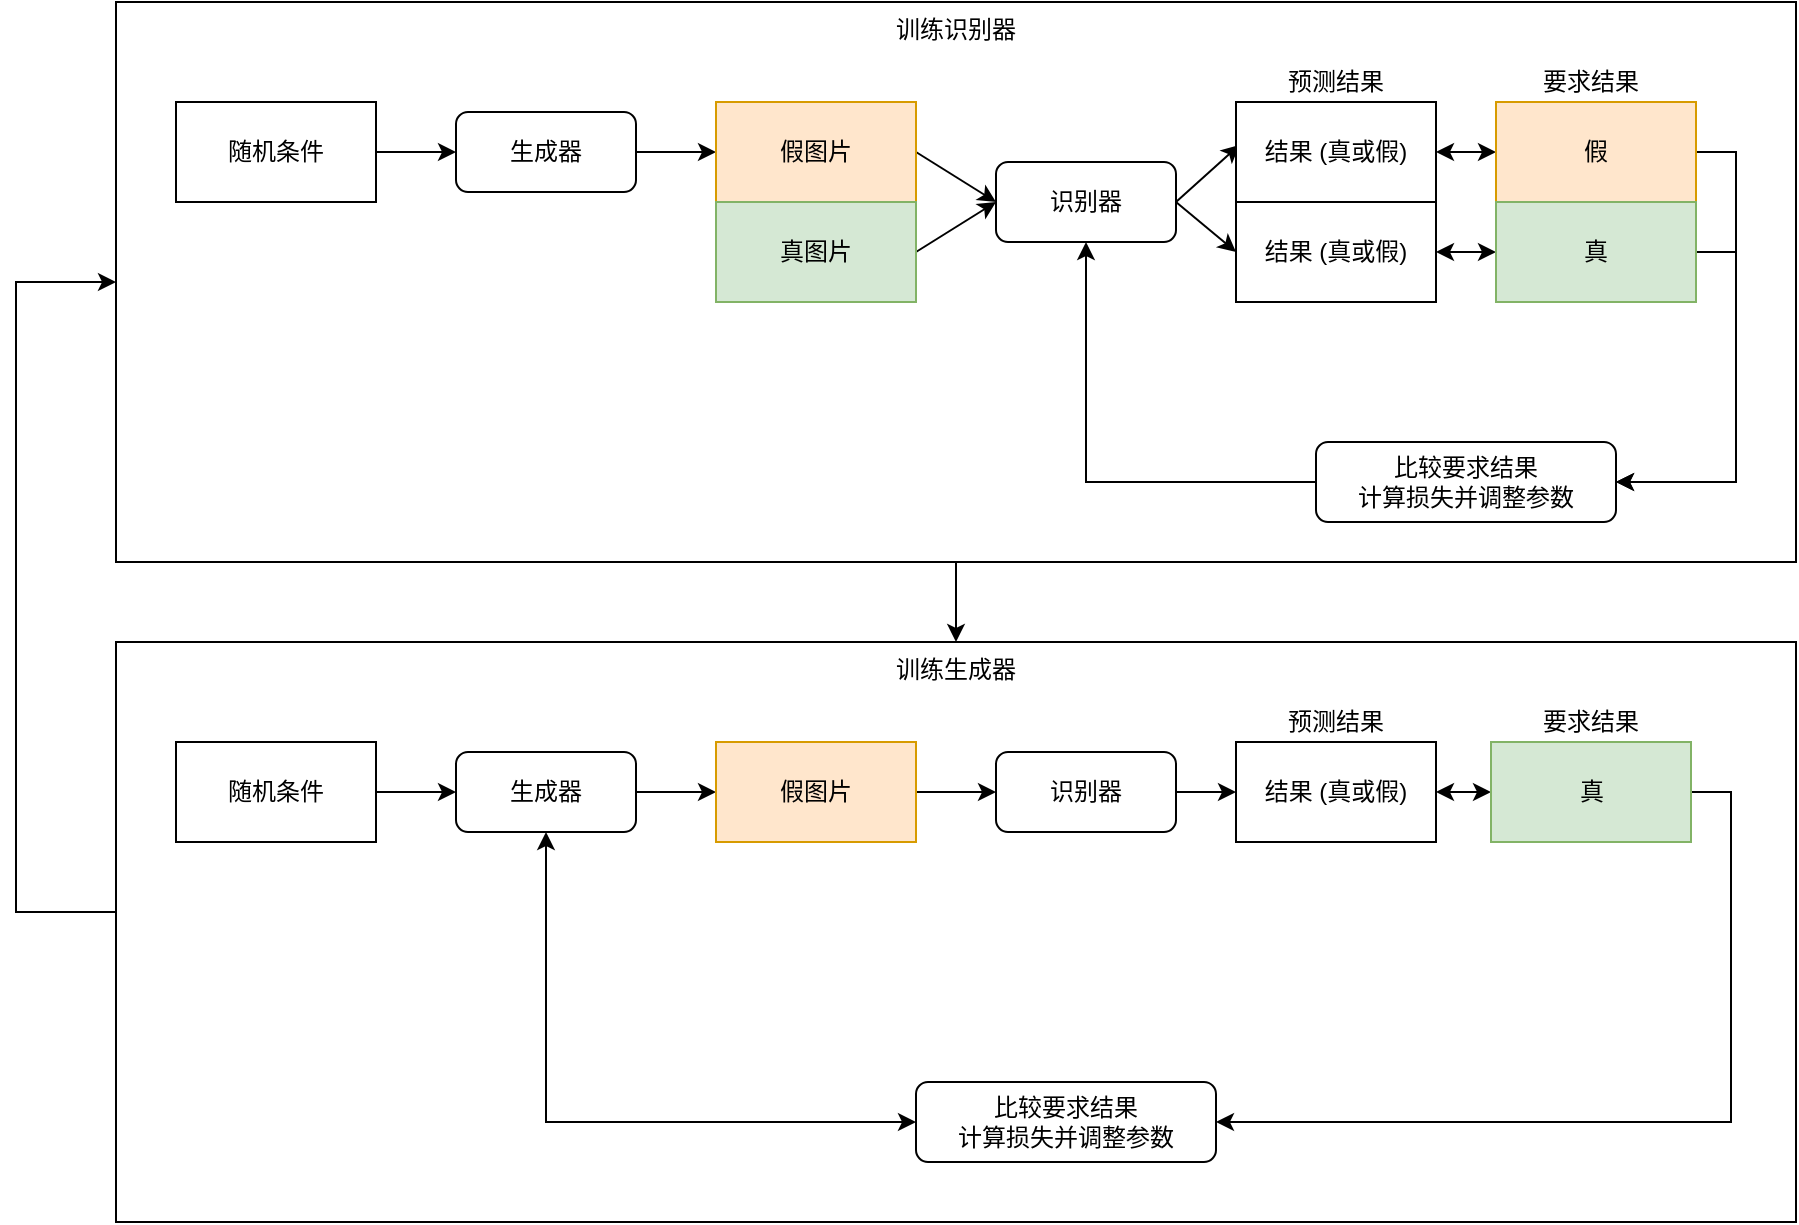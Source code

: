 <mxfile version="13.6.2" type="device"><diagram id="2Nmvi0vkkg4DJ-PwJxX-" name="Page-1"><mxGraphModel dx="1296" dy="921" grid="1" gridSize="10" guides="1" tooltips="1" connect="1" arrows="1" fold="1" page="1" pageScale="1" pageWidth="827" pageHeight="1169" math="0" shadow="0"><root><mxCell id="0"/><mxCell id="1" parent="0"/><mxCell id="dA-wKrvj0Y21Us1vJHtw-66" style="edgeStyle=orthogonalEdgeStyle;rounded=0;orthogonalLoop=1;jettySize=auto;html=1;exitX=0.5;exitY=1;exitDx=0;exitDy=0;entryX=0.5;entryY=0;entryDx=0;entryDy=0;startArrow=none;startFill=0;" edge="1" parent="1" source="dA-wKrvj0Y21Us1vJHtw-19" target="dA-wKrvj0Y21Us1vJHtw-45"><mxGeometry relative="1" as="geometry"/></mxCell><mxCell id="dA-wKrvj0Y21Us1vJHtw-19" value="训练识别器" style="rounded=0;whiteSpace=wrap;html=1;verticalAlign=top;" vertex="1" parent="1"><mxGeometry x="70" y="350" width="840" height="280" as="geometry"/></mxCell><mxCell id="dA-wKrvj0Y21Us1vJHtw-38" style="edgeStyle=none;rounded=0;orthogonalLoop=1;jettySize=auto;html=1;exitX=1;exitY=0.5;exitDx=0;exitDy=0;startArrow=classic;startFill=1;" edge="1" parent="1" target="dA-wKrvj0Y21Us1vJHtw-35"><mxGeometry relative="1" as="geometry"><mxPoint x="730" y="425" as="sourcePoint"/></mxGeometry></mxCell><mxCell id="dA-wKrvj0Y21Us1vJHtw-39" style="edgeStyle=none;rounded=0;orthogonalLoop=1;jettySize=auto;html=1;exitX=1;exitY=0.5;exitDx=0;exitDy=0;entryX=0;entryY=0.5;entryDx=0;entryDy=0;startArrow=classic;startFill=1;" edge="1" parent="1" source="dA-wKrvj0Y21Us1vJHtw-95" target="dA-wKrvj0Y21Us1vJHtw-36"><mxGeometry relative="1" as="geometry"><mxPoint x="730" y="495" as="sourcePoint"/></mxGeometry></mxCell><mxCell id="dA-wKrvj0Y21Us1vJHtw-33" style="rounded=0;orthogonalLoop=1;jettySize=auto;html=1;exitX=0;exitY=0.5;exitDx=0;exitDy=0;entryX=0.5;entryY=1;entryDx=0;entryDy=0;" edge="1" parent="1" source="dA-wKrvj0Y21Us1vJHtw-29" target="dA-wKrvj0Y21Us1vJHtw-89"><mxGeometry relative="1" as="geometry"><mxPoint x="480" y="480" as="targetPoint"/><Array as="points"><mxPoint x="555" y="590"/></Array></mxGeometry></mxCell><mxCell id="dA-wKrvj0Y21Us1vJHtw-29" value="比较要求结果&lt;br&gt;计算损失并调整参数" style="rounded=1;whiteSpace=wrap;html=1;" vertex="1" parent="1"><mxGeometry x="670" y="570" width="150" height="40" as="geometry"/></mxCell><mxCell id="dA-wKrvj0Y21Us1vJHtw-34" value="预测结果" style="text;html=1;strokeColor=none;fillColor=none;align=center;verticalAlign=middle;whiteSpace=wrap;rounded=0;" vertex="1" parent="1"><mxGeometry x="655" y="380" width="50" height="20" as="geometry"/></mxCell><mxCell id="dA-wKrvj0Y21Us1vJHtw-43" style="rounded=0;orthogonalLoop=1;jettySize=auto;html=1;exitX=1;exitY=0.5;exitDx=0;exitDy=0;entryX=1;entryY=0.5;entryDx=0;entryDy=0;startArrow=none;startFill=0;edgeStyle=orthogonalEdgeStyle;" edge="1" parent="1" source="dA-wKrvj0Y21Us1vJHtw-35" target="dA-wKrvj0Y21Us1vJHtw-29"><mxGeometry relative="1" as="geometry"/></mxCell><mxCell id="dA-wKrvj0Y21Us1vJHtw-35" value="假" style="rounded=0;whiteSpace=wrap;html=1;fillColor=#ffe6cc;strokeColor=#d79b00;" vertex="1" parent="1"><mxGeometry x="760" y="400" width="100" height="50" as="geometry"/></mxCell><mxCell id="dA-wKrvj0Y21Us1vJHtw-44" style="edgeStyle=orthogonalEdgeStyle;rounded=0;orthogonalLoop=1;jettySize=auto;html=1;exitX=1;exitY=0.5;exitDx=0;exitDy=0;entryX=1;entryY=0.5;entryDx=0;entryDy=0;startArrow=none;startFill=0;" edge="1" parent="1" source="dA-wKrvj0Y21Us1vJHtw-36" target="dA-wKrvj0Y21Us1vJHtw-29"><mxGeometry relative="1" as="geometry"/></mxCell><mxCell id="dA-wKrvj0Y21Us1vJHtw-36" value="真" style="rounded=0;whiteSpace=wrap;html=1;fillColor=#d5e8d4;strokeColor=#82b366;" vertex="1" parent="1"><mxGeometry x="760" y="450" width="100" height="50" as="geometry"/></mxCell><mxCell id="dA-wKrvj0Y21Us1vJHtw-37" value="要求结果" style="text;html=1;strokeColor=none;fillColor=none;align=center;verticalAlign=middle;whiteSpace=wrap;rounded=0;" vertex="1" parent="1"><mxGeometry x="780" y="380" width="55" height="20" as="geometry"/></mxCell><mxCell id="dA-wKrvj0Y21Us1vJHtw-104" style="edgeStyle=orthogonalEdgeStyle;rounded=0;orthogonalLoop=1;jettySize=auto;html=1;exitX=0;exitY=0.5;exitDx=0;exitDy=0;entryX=0;entryY=0.5;entryDx=0;entryDy=0;startArrow=none;startFill=0;" edge="1" parent="1" source="dA-wKrvj0Y21Us1vJHtw-45" target="dA-wKrvj0Y21Us1vJHtw-19"><mxGeometry relative="1" as="geometry"><Array as="points"><mxPoint x="20" y="805"/><mxPoint x="20" y="490"/></Array></mxGeometry></mxCell><mxCell id="dA-wKrvj0Y21Us1vJHtw-45" value="训练生成器" style="rounded=0;whiteSpace=wrap;html=1;verticalAlign=top;" vertex="1" parent="1"><mxGeometry x="70" y="670" width="840" height="290" as="geometry"/></mxCell><mxCell id="dA-wKrvj0Y21Us1vJHtw-68" style="edgeStyle=orthogonalEdgeStyle;rounded=0;orthogonalLoop=1;jettySize=auto;html=1;exitX=1;exitY=0.5;exitDx=0;exitDy=0;entryX=0;entryY=0.5;entryDx=0;entryDy=0;" edge="1" parent="1" source="dA-wKrvj0Y21Us1vJHtw-69" target="dA-wKrvj0Y21Us1vJHtw-72"><mxGeometry relative="1" as="geometry"/></mxCell><mxCell id="dA-wKrvj0Y21Us1vJHtw-69" value="生成器" style="rounded=1;whiteSpace=wrap;html=1;" vertex="1" parent="1"><mxGeometry x="240" y="725" width="90" height="40" as="geometry"/></mxCell><mxCell id="dA-wKrvj0Y21Us1vJHtw-70" style="edgeStyle=orthogonalEdgeStyle;rounded=0;orthogonalLoop=1;jettySize=auto;html=1;exitX=1;exitY=0.5;exitDx=0;exitDy=0;entryX=0;entryY=0.5;entryDx=0;entryDy=0;" edge="1" parent="1" source="dA-wKrvj0Y21Us1vJHtw-71" target="dA-wKrvj0Y21Us1vJHtw-69"><mxGeometry relative="1" as="geometry"/></mxCell><mxCell id="dA-wKrvj0Y21Us1vJHtw-71" value="随机条件" style="rounded=0;whiteSpace=wrap;html=1;" vertex="1" parent="1"><mxGeometry x="100" y="720" width="100" height="50" as="geometry"/></mxCell><mxCell id="dA-wKrvj0Y21Us1vJHtw-74" style="edgeStyle=orthogonalEdgeStyle;rounded=0;orthogonalLoop=1;jettySize=auto;html=1;exitX=1;exitY=0.5;exitDx=0;exitDy=0;entryX=0;entryY=0.5;entryDx=0;entryDy=0;startArrow=none;startFill=0;" edge="1" parent="1" source="dA-wKrvj0Y21Us1vJHtw-72" target="dA-wKrvj0Y21Us1vJHtw-73"><mxGeometry relative="1" as="geometry"/></mxCell><mxCell id="dA-wKrvj0Y21Us1vJHtw-72" value="假图片" style="rounded=0;whiteSpace=wrap;html=1;fillColor=#ffe6cc;strokeColor=#d79b00;" vertex="1" parent="1"><mxGeometry x="370" y="720" width="100" height="50" as="geometry"/></mxCell><mxCell id="dA-wKrvj0Y21Us1vJHtw-101" style="edgeStyle=none;rounded=0;orthogonalLoop=1;jettySize=auto;html=1;exitX=1;exitY=0.5;exitDx=0;exitDy=0;entryX=0;entryY=0.5;entryDx=0;entryDy=0;startArrow=none;startFill=0;" edge="1" parent="1" source="dA-wKrvj0Y21Us1vJHtw-73" target="dA-wKrvj0Y21Us1vJHtw-75"><mxGeometry relative="1" as="geometry"/></mxCell><mxCell id="dA-wKrvj0Y21Us1vJHtw-73" value="识别器" style="rounded=1;whiteSpace=wrap;html=1;" vertex="1" parent="1"><mxGeometry x="510" y="725" width="90" height="40" as="geometry"/></mxCell><mxCell id="dA-wKrvj0Y21Us1vJHtw-79" style="edgeStyle=orthogonalEdgeStyle;rounded=0;orthogonalLoop=1;jettySize=auto;html=1;exitX=1;exitY=0.5;exitDx=0;exitDy=0;startArrow=classic;startFill=1;" edge="1" parent="1" source="dA-wKrvj0Y21Us1vJHtw-75" target="dA-wKrvj0Y21Us1vJHtw-77"><mxGeometry relative="1" as="geometry"/></mxCell><mxCell id="dA-wKrvj0Y21Us1vJHtw-75" value="结果 (真或假)" style="rounded=0;whiteSpace=wrap;html=1;" vertex="1" parent="1"><mxGeometry x="630" y="720" width="100" height="50" as="geometry"/></mxCell><mxCell id="dA-wKrvj0Y21Us1vJHtw-82" style="edgeStyle=orthogonalEdgeStyle;rounded=0;orthogonalLoop=1;jettySize=auto;html=1;exitX=1;exitY=0.5;exitDx=0;exitDy=0;entryX=1;entryY=0.5;entryDx=0;entryDy=0;startArrow=none;startFill=0;" edge="1" parent="1" source="dA-wKrvj0Y21Us1vJHtw-77" target="dA-wKrvj0Y21Us1vJHtw-80"><mxGeometry relative="1" as="geometry"/></mxCell><mxCell id="dA-wKrvj0Y21Us1vJHtw-77" value="真" style="rounded=0;whiteSpace=wrap;html=1;fillColor=#d5e8d4;strokeColor=#82b366;" vertex="1" parent="1"><mxGeometry x="757.5" y="720" width="100" height="50" as="geometry"/></mxCell><mxCell id="dA-wKrvj0Y21Us1vJHtw-81" style="edgeStyle=orthogonalEdgeStyle;rounded=0;orthogonalLoop=1;jettySize=auto;html=1;exitX=0;exitY=0.5;exitDx=0;exitDy=0;entryX=0.5;entryY=1;entryDx=0;entryDy=0;startArrow=classic;startFill=1;" edge="1" parent="1" source="dA-wKrvj0Y21Us1vJHtw-80" target="dA-wKrvj0Y21Us1vJHtw-69"><mxGeometry relative="1" as="geometry"/></mxCell><mxCell id="dA-wKrvj0Y21Us1vJHtw-80" value="比较要求结果&lt;br&gt;计算损失并调整参数" style="rounded=1;whiteSpace=wrap;html=1;" vertex="1" parent="1"><mxGeometry x="470" y="890" width="150" height="40" as="geometry"/></mxCell><mxCell id="dA-wKrvj0Y21Us1vJHtw-83" style="edgeStyle=orthogonalEdgeStyle;rounded=0;orthogonalLoop=1;jettySize=auto;html=1;exitX=1;exitY=0.5;exitDx=0;exitDy=0;entryX=0;entryY=0.5;entryDx=0;entryDy=0;" edge="1" parent="1" source="dA-wKrvj0Y21Us1vJHtw-84"><mxGeometry relative="1" as="geometry"><mxPoint x="370" y="425" as="targetPoint"/></mxGeometry></mxCell><mxCell id="dA-wKrvj0Y21Us1vJHtw-84" value="生成器" style="rounded=1;whiteSpace=wrap;html=1;" vertex="1" parent="1"><mxGeometry x="240" y="405" width="90" height="40" as="geometry"/></mxCell><mxCell id="dA-wKrvj0Y21Us1vJHtw-85" style="edgeStyle=orthogonalEdgeStyle;rounded=0;orthogonalLoop=1;jettySize=auto;html=1;exitX=1;exitY=0.5;exitDx=0;exitDy=0;entryX=0;entryY=0.5;entryDx=0;entryDy=0;" edge="1" parent="1" source="dA-wKrvj0Y21Us1vJHtw-86" target="dA-wKrvj0Y21Us1vJHtw-84"><mxGeometry relative="1" as="geometry"/></mxCell><mxCell id="dA-wKrvj0Y21Us1vJHtw-86" value="随机条件" style="rounded=0;whiteSpace=wrap;html=1;" vertex="1" parent="1"><mxGeometry x="100" y="400" width="100" height="50" as="geometry"/></mxCell><mxCell id="dA-wKrvj0Y21Us1vJHtw-87" style="rounded=0;orthogonalLoop=1;jettySize=auto;html=1;exitX=1;exitY=0.5;exitDx=0;exitDy=0;entryX=0;entryY=0.5;entryDx=0;entryDy=0;startArrow=none;startFill=0;" edge="1" parent="1" target="dA-wKrvj0Y21Us1vJHtw-89"><mxGeometry relative="1" as="geometry"><mxPoint x="470" y="425" as="sourcePoint"/></mxGeometry></mxCell><mxCell id="dA-wKrvj0Y21Us1vJHtw-96" style="edgeStyle=none;rounded=0;orthogonalLoop=1;jettySize=auto;html=1;exitX=1;exitY=0.5;exitDx=0;exitDy=0;entryX=0.017;entryY=0.431;entryDx=0;entryDy=0;entryPerimeter=0;startArrow=none;startFill=0;" edge="1" parent="1" source="dA-wKrvj0Y21Us1vJHtw-89" target="dA-wKrvj0Y21Us1vJHtw-94"><mxGeometry relative="1" as="geometry"/></mxCell><mxCell id="dA-wKrvj0Y21Us1vJHtw-97" style="edgeStyle=none;rounded=0;orthogonalLoop=1;jettySize=auto;html=1;exitX=1;exitY=0.5;exitDx=0;exitDy=0;entryX=0;entryY=0.5;entryDx=0;entryDy=0;startArrow=none;startFill=0;" edge="1" parent="1" source="dA-wKrvj0Y21Us1vJHtw-89" target="dA-wKrvj0Y21Us1vJHtw-95"><mxGeometry relative="1" as="geometry"/></mxCell><mxCell id="dA-wKrvj0Y21Us1vJHtw-89" value="识别器" style="rounded=1;whiteSpace=wrap;html=1;" vertex="1" parent="1"><mxGeometry x="510" y="430" width="90" height="40" as="geometry"/></mxCell><mxCell id="dA-wKrvj0Y21Us1vJHtw-91" value="假图片" style="rounded=0;whiteSpace=wrap;html=1;fillColor=#ffe6cc;strokeColor=#d79b00;" vertex="1" parent="1"><mxGeometry x="370" y="400" width="100" height="50" as="geometry"/></mxCell><mxCell id="dA-wKrvj0Y21Us1vJHtw-93" style="rounded=0;orthogonalLoop=1;jettySize=auto;html=1;exitX=1;exitY=0.5;exitDx=0;exitDy=0;entryX=0;entryY=0.5;entryDx=0;entryDy=0;startArrow=none;startFill=0;" edge="1" parent="1" source="dA-wKrvj0Y21Us1vJHtw-92" target="dA-wKrvj0Y21Us1vJHtw-89"><mxGeometry relative="1" as="geometry"/></mxCell><mxCell id="dA-wKrvj0Y21Us1vJHtw-92" value="真图片" style="rounded=0;whiteSpace=wrap;html=1;fillColor=#d5e8d4;strokeColor=#82b366;" vertex="1" parent="1"><mxGeometry x="370" y="450" width="100" height="50" as="geometry"/></mxCell><mxCell id="dA-wKrvj0Y21Us1vJHtw-94" value="结果 (真或假)" style="rounded=0;whiteSpace=wrap;html=1;" vertex="1" parent="1"><mxGeometry x="630" y="400" width="100" height="50" as="geometry"/></mxCell><mxCell id="dA-wKrvj0Y21Us1vJHtw-95" value="结果 (真或假)" style="rounded=0;whiteSpace=wrap;html=1;" vertex="1" parent="1"><mxGeometry x="630" y="450" width="100" height="50" as="geometry"/></mxCell><mxCell id="dA-wKrvj0Y21Us1vJHtw-102" value="预测结果" style="text;html=1;strokeColor=none;fillColor=none;align=center;verticalAlign=middle;whiteSpace=wrap;rounded=0;" vertex="1" parent="1"><mxGeometry x="655" y="700" width="50" height="20" as="geometry"/></mxCell><mxCell id="dA-wKrvj0Y21Us1vJHtw-103" value="要求结果" style="text;html=1;strokeColor=none;fillColor=none;align=center;verticalAlign=middle;whiteSpace=wrap;rounded=0;" vertex="1" parent="1"><mxGeometry x="780" y="700" width="55" height="20" as="geometry"/></mxCell></root></mxGraphModel></diagram></mxfile>